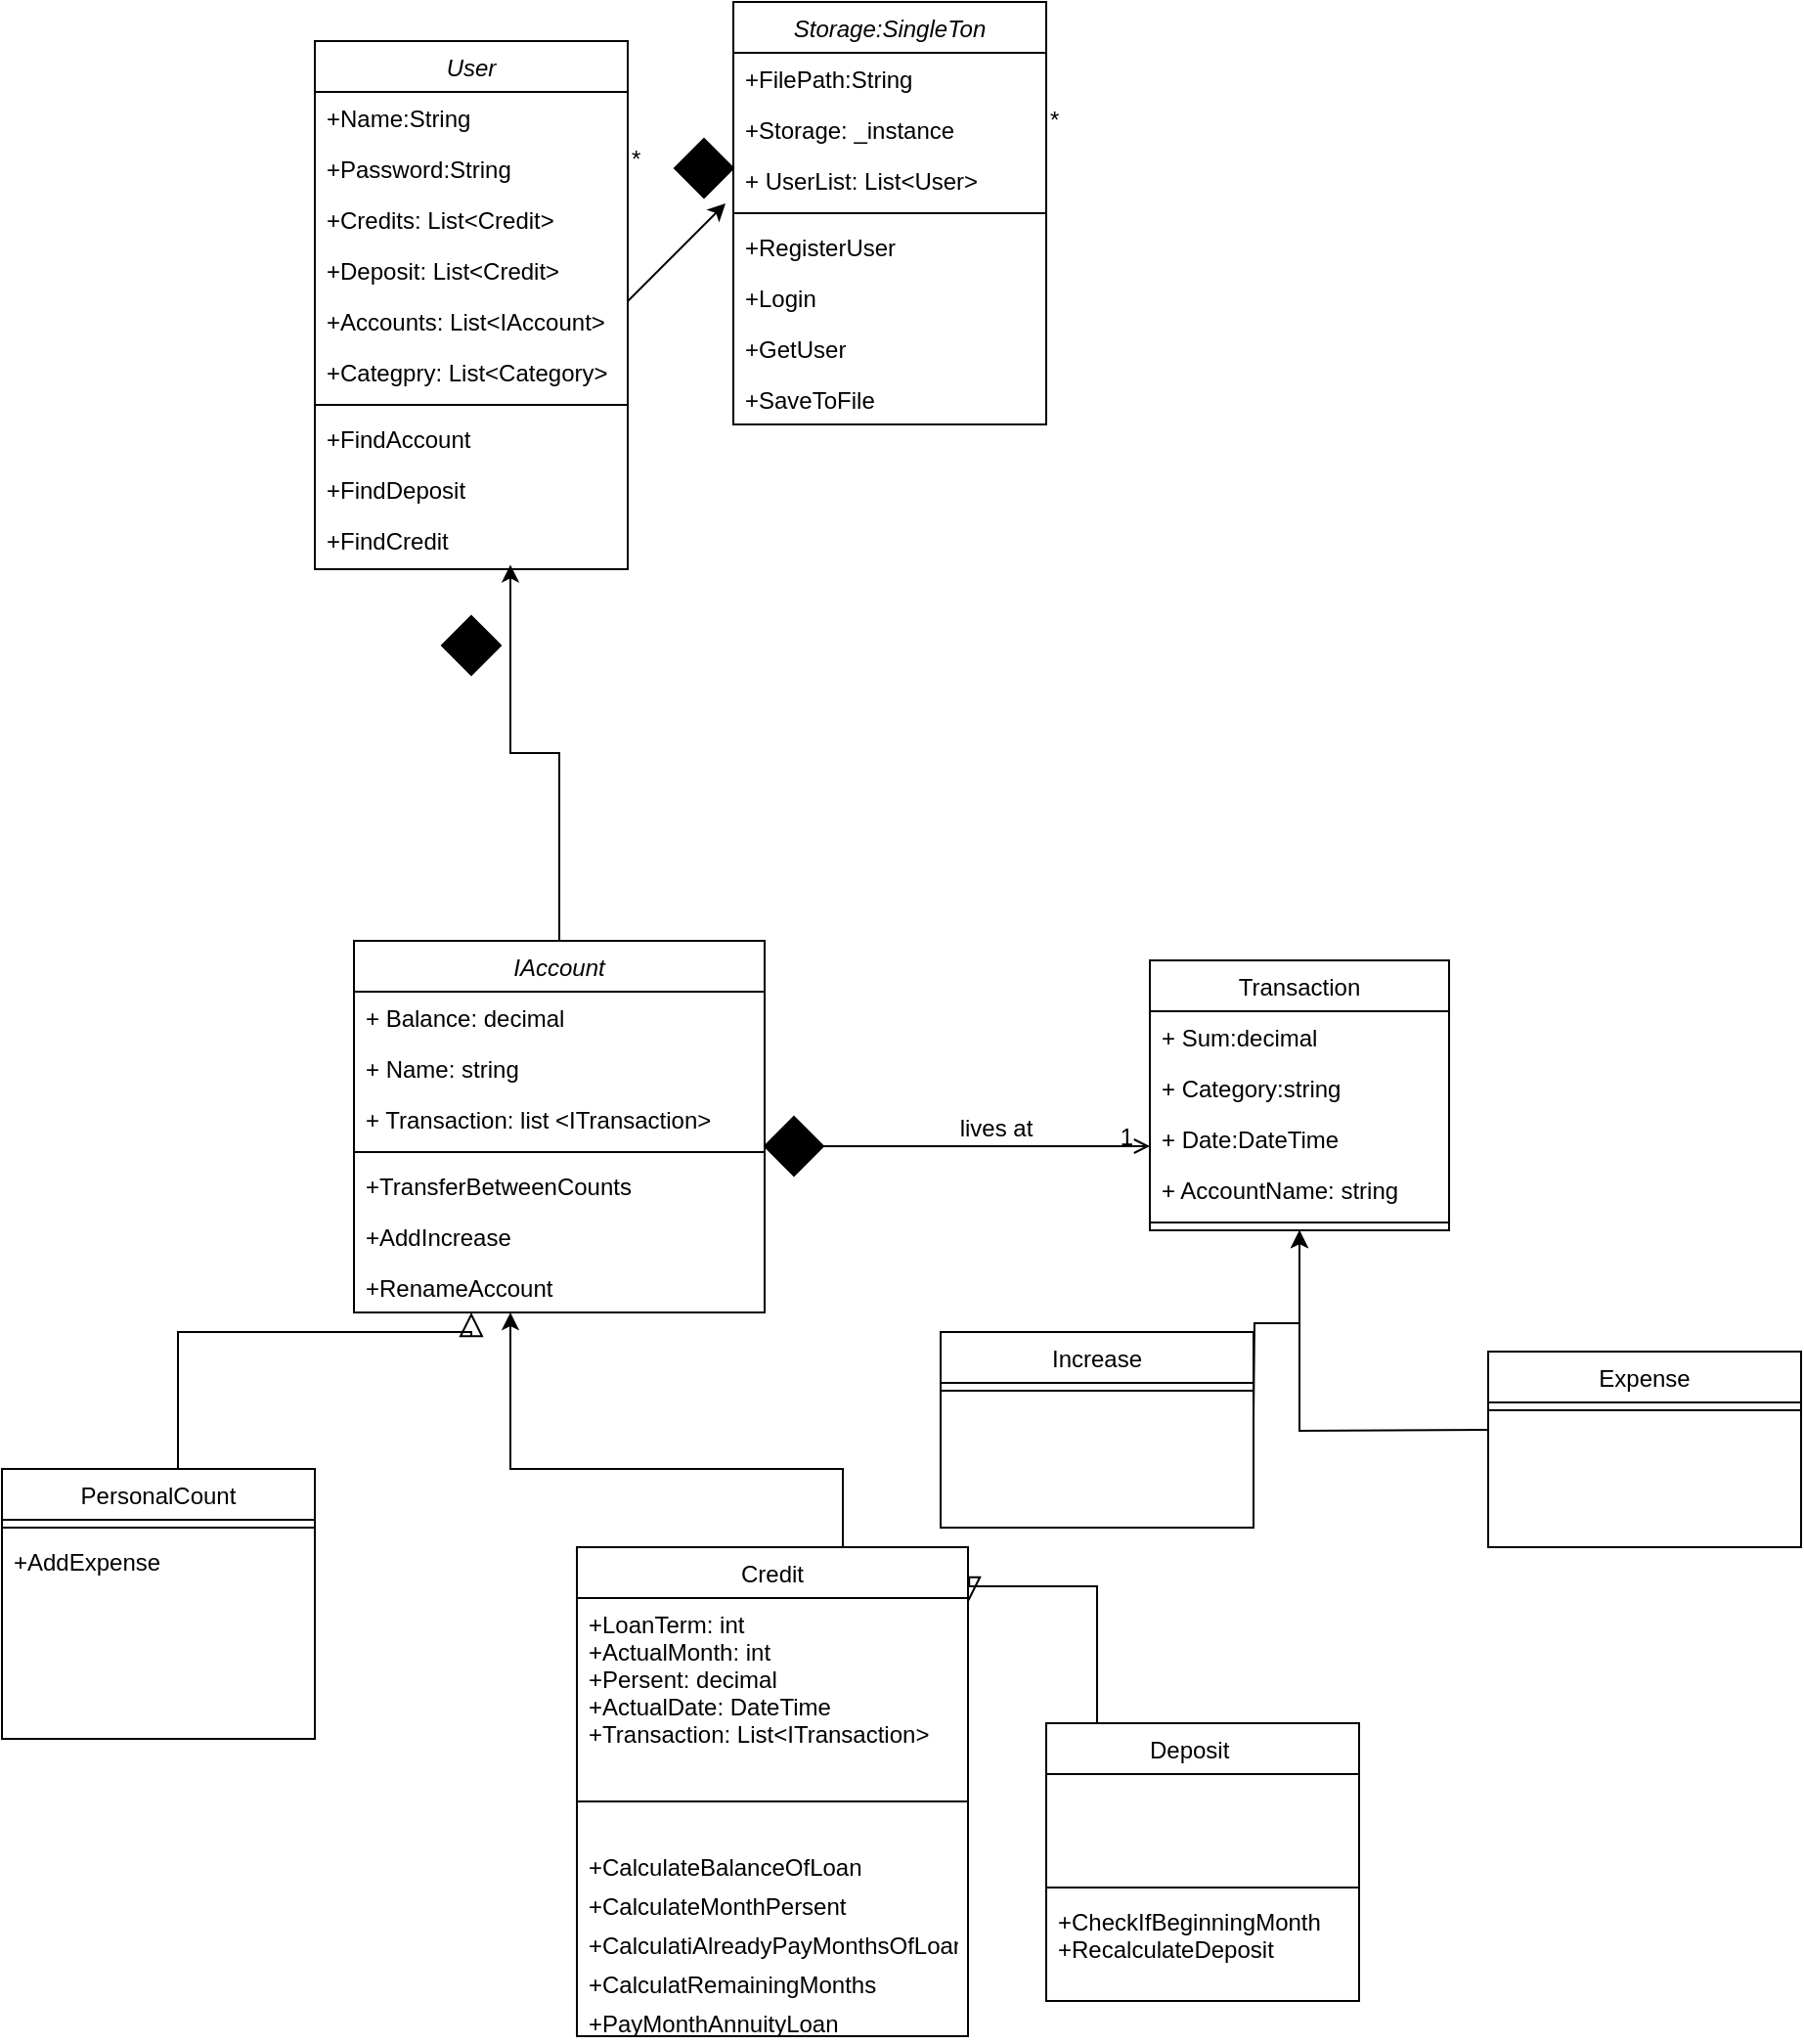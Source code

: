 <mxfile version="15.8.6" type="github">
  <diagram id="C5RBs43oDa-KdzZeNtuy" name="Page-1">
    <mxGraphModel dx="2031" dy="1114" grid="1" gridSize="10" guides="1" tooltips="1" connect="1" arrows="1" fold="1" page="1" pageScale="1" pageWidth="827" pageHeight="1169" math="0" shadow="0">
      <root>
        <mxCell id="WIyWlLk6GJQsqaUBKTNV-0" />
        <mxCell id="WIyWlLk6GJQsqaUBKTNV-1" parent="WIyWlLk6GJQsqaUBKTNV-0" />
        <mxCell id="S9fk13MA4niRic4uEtVh-47" style="edgeStyle=orthogonalEdgeStyle;rounded=0;orthogonalLoop=1;jettySize=auto;html=1;entryX=0.625;entryY=0.989;entryDx=0;entryDy=0;entryPerimeter=0;" parent="WIyWlLk6GJQsqaUBKTNV-1" source="zkfFHV4jXpPFQw0GAbJ--0" target="QGjk9L4PkIn05hBdHvq3-12" edge="1">
          <mxGeometry relative="1" as="geometry">
            <mxPoint x="310" y="290" as="targetPoint" />
            <Array as="points" />
          </mxGeometry>
        </mxCell>
        <mxCell id="zkfFHV4jXpPFQw0GAbJ--0" value="IAccount" style="swimlane;fontStyle=2;align=center;verticalAlign=top;childLayout=stackLayout;horizontal=1;startSize=26;horizontalStack=0;resizeParent=1;resizeLast=0;collapsible=1;marginBottom=0;rounded=0;shadow=0;strokeWidth=1;" parent="WIyWlLk6GJQsqaUBKTNV-1" vertex="1">
          <mxGeometry x="220" y="530" width="210" height="190" as="geometry">
            <mxRectangle x="230" y="140" width="160" height="26" as="alternateBounds" />
          </mxGeometry>
        </mxCell>
        <mxCell id="zkfFHV4jXpPFQw0GAbJ--1" value="+ Balance: decimal" style="text;align=left;verticalAlign=top;spacingLeft=4;spacingRight=4;overflow=hidden;rotatable=0;points=[[0,0.5],[1,0.5]];portConstraint=eastwest;" parent="zkfFHV4jXpPFQw0GAbJ--0" vertex="1">
          <mxGeometry y="26" width="210" height="26" as="geometry" />
        </mxCell>
        <mxCell id="zkfFHV4jXpPFQw0GAbJ--2" value="+ Name: string" style="text;align=left;verticalAlign=top;spacingLeft=4;spacingRight=4;overflow=hidden;rotatable=0;points=[[0,0.5],[1,0.5]];portConstraint=eastwest;rounded=0;shadow=0;html=0;" parent="zkfFHV4jXpPFQw0GAbJ--0" vertex="1">
          <mxGeometry y="52" width="210" height="26" as="geometry" />
        </mxCell>
        <mxCell id="S9fk13MA4niRic4uEtVh-19" value="+ Transaction: list &lt;ITransaction&gt;" style="text;align=left;verticalAlign=top;spacingLeft=4;spacingRight=4;overflow=hidden;rotatable=0;points=[[0,0.5],[1,0.5]];portConstraint=eastwest;rounded=0;shadow=0;html=0;" parent="zkfFHV4jXpPFQw0GAbJ--0" vertex="1">
          <mxGeometry y="78" width="210" height="26" as="geometry" />
        </mxCell>
        <mxCell id="zkfFHV4jXpPFQw0GAbJ--4" value="" style="line;html=1;strokeWidth=1;align=left;verticalAlign=middle;spacingTop=-1;spacingLeft=3;spacingRight=3;rotatable=0;labelPosition=right;points=[];portConstraint=eastwest;" parent="zkfFHV4jXpPFQw0GAbJ--0" vertex="1">
          <mxGeometry y="104" width="210" height="8" as="geometry" />
        </mxCell>
        <mxCell id="S9fk13MA4niRic4uEtVh-51" value="+TransferBetweenCounts" style="text;align=left;verticalAlign=top;spacingLeft=4;spacingRight=4;overflow=hidden;rotatable=0;points=[[0,0.5],[1,0.5]];portConstraint=eastwest;rounded=0;shadow=0;html=0;" parent="zkfFHV4jXpPFQw0GAbJ--0" vertex="1">
          <mxGeometry y="112" width="210" height="26" as="geometry" />
        </mxCell>
        <mxCell id="QGjk9L4PkIn05hBdHvq3-22" value="+AddIncrease" style="text;align=left;verticalAlign=top;spacingLeft=4;spacingRight=4;overflow=hidden;rotatable=0;points=[[0,0.5],[1,0.5]];portConstraint=eastwest;rounded=0;shadow=0;html=0;" vertex="1" parent="zkfFHV4jXpPFQw0GAbJ--0">
          <mxGeometry y="138" width="210" height="26" as="geometry" />
        </mxCell>
        <mxCell id="QGjk9L4PkIn05hBdHvq3-23" value="+RenameAccount" style="text;align=left;verticalAlign=top;spacingLeft=4;spacingRight=4;overflow=hidden;rotatable=0;points=[[0,0.5],[1,0.5]];portConstraint=eastwest;rounded=0;shadow=0;html=0;" vertex="1" parent="zkfFHV4jXpPFQw0GAbJ--0">
          <mxGeometry y="164" width="210" height="26" as="geometry" />
        </mxCell>
        <mxCell id="zkfFHV4jXpPFQw0GAbJ--6" value="PersonalCount" style="swimlane;fontStyle=0;align=center;verticalAlign=top;childLayout=stackLayout;horizontal=1;startSize=26;horizontalStack=0;resizeParent=1;resizeLast=0;collapsible=1;marginBottom=0;rounded=0;shadow=0;strokeWidth=1;" parent="WIyWlLk6GJQsqaUBKTNV-1" vertex="1">
          <mxGeometry x="40" y="800" width="160" height="138" as="geometry">
            <mxRectangle x="130" y="380" width="160" height="26" as="alternateBounds" />
          </mxGeometry>
        </mxCell>
        <mxCell id="zkfFHV4jXpPFQw0GAbJ--9" value="" style="line;html=1;strokeWidth=1;align=left;verticalAlign=middle;spacingTop=-1;spacingLeft=3;spacingRight=3;rotatable=0;labelPosition=right;points=[];portConstraint=eastwest;" parent="zkfFHV4jXpPFQw0GAbJ--6" vertex="1">
          <mxGeometry y="26" width="160" height="8" as="geometry" />
        </mxCell>
        <mxCell id="QGjk9L4PkIn05hBdHvq3-24" value="+AddExpense" style="text;align=left;verticalAlign=top;spacingLeft=4;spacingRight=4;overflow=hidden;rotatable=0;points=[[0,0.5],[1,0.5]];portConstraint=eastwest;rounded=0;shadow=0;html=0;" vertex="1" parent="zkfFHV4jXpPFQw0GAbJ--6">
          <mxGeometry y="34" width="160" height="26" as="geometry" />
        </mxCell>
        <mxCell id="zkfFHV4jXpPFQw0GAbJ--12" value="" style="endArrow=block;endSize=10;endFill=0;shadow=0;strokeWidth=1;rounded=0;edgeStyle=elbowEdgeStyle;elbow=vertical;" parent="WIyWlLk6GJQsqaUBKTNV-1" target="zkfFHV4jXpPFQw0GAbJ--0" edge="1">
          <mxGeometry width="160" relative="1" as="geometry">
            <mxPoint x="130" y="800" as="sourcePoint" />
            <mxPoint x="230" y="643" as="targetPoint" />
            <Array as="points">
              <mxPoint x="280" y="730" />
            </Array>
          </mxGeometry>
        </mxCell>
        <mxCell id="zkfFHV4jXpPFQw0GAbJ--13" value="Deposit    " style="swimlane;fontStyle=0;align=center;verticalAlign=top;childLayout=stackLayout;horizontal=1;startSize=26;horizontalStack=0;resizeParent=1;resizeLast=0;collapsible=1;marginBottom=0;rounded=0;shadow=0;strokeWidth=1;" parent="WIyWlLk6GJQsqaUBKTNV-1" vertex="1">
          <mxGeometry x="574" y="930" width="160" height="142" as="geometry">
            <mxRectangle x="340" y="380" width="170" height="26" as="alternateBounds" />
          </mxGeometry>
        </mxCell>
        <mxCell id="zkfFHV4jXpPFQw0GAbJ--14" value="&#xa;" style="text;align=left;verticalAlign=top;spacingLeft=4;spacingRight=4;overflow=hidden;rotatable=0;points=[[0,0.5],[1,0.5]];portConstraint=eastwest;" parent="zkfFHV4jXpPFQw0GAbJ--13" vertex="1">
          <mxGeometry y="26" width="160" height="54" as="geometry" />
        </mxCell>
        <mxCell id="zkfFHV4jXpPFQw0GAbJ--15" value="" style="line;html=1;strokeWidth=1;align=left;verticalAlign=middle;spacingTop=-1;spacingLeft=3;spacingRight=3;rotatable=0;labelPosition=right;points=[];portConstraint=eastwest;" parent="zkfFHV4jXpPFQw0GAbJ--13" vertex="1">
          <mxGeometry y="80" width="160" height="8" as="geometry" />
        </mxCell>
        <mxCell id="S9fk13MA4niRic4uEtVh-35" value="+CheckIfBeginningMonth&#xa;+RecalculateDeposit&#xa;" style="text;align=left;verticalAlign=top;spacingLeft=4;spacingRight=4;overflow=hidden;rotatable=0;points=[[0,0.5],[1,0.5]];portConstraint=eastwest;" parent="zkfFHV4jXpPFQw0GAbJ--13" vertex="1">
          <mxGeometry y="88" width="160" height="54" as="geometry" />
        </mxCell>
        <mxCell id="zkfFHV4jXpPFQw0GAbJ--16" value="" style="endArrow=block;endSize=10;endFill=0;shadow=0;strokeWidth=1;rounded=0;edgeStyle=elbowEdgeStyle;elbow=vertical;entryX=1.003;entryY=0.11;entryDx=0;entryDy=0;entryPerimeter=0;" parent="WIyWlLk6GJQsqaUBKTNV-1" source="zkfFHV4jXpPFQw0GAbJ--13" target="S9fk13MA4niRic4uEtVh-0" edge="1">
          <mxGeometry width="160" relative="1" as="geometry">
            <mxPoint x="240" y="813" as="sourcePoint" />
            <mxPoint x="560" y="870" as="targetPoint" />
            <Array as="points">
              <mxPoint x="600" y="860" />
            </Array>
          </mxGeometry>
        </mxCell>
        <mxCell id="zkfFHV4jXpPFQw0GAbJ--17" value="Transaction" style="swimlane;fontStyle=0;align=center;verticalAlign=top;childLayout=stackLayout;horizontal=1;startSize=26;horizontalStack=0;resizeParent=1;resizeLast=0;collapsible=1;marginBottom=0;rounded=0;shadow=0;strokeWidth=1;" parent="WIyWlLk6GJQsqaUBKTNV-1" vertex="1">
          <mxGeometry x="627" y="540" width="153" height="138" as="geometry">
            <mxRectangle x="550" y="140" width="160" height="26" as="alternateBounds" />
          </mxGeometry>
        </mxCell>
        <mxCell id="zkfFHV4jXpPFQw0GAbJ--18" value="+ Sum:decimal" style="text;align=left;verticalAlign=top;spacingLeft=4;spacingRight=4;overflow=hidden;rotatable=0;points=[[0,0.5],[1,0.5]];portConstraint=eastwest;" parent="zkfFHV4jXpPFQw0GAbJ--17" vertex="1">
          <mxGeometry y="26" width="153" height="26" as="geometry" />
        </mxCell>
        <mxCell id="S9fk13MA4niRic4uEtVh-12" value="+ Category:string" style="text;align=left;verticalAlign=top;spacingLeft=4;spacingRight=4;overflow=hidden;rotatable=0;points=[[0,0.5],[1,0.5]];portConstraint=eastwest;" parent="zkfFHV4jXpPFQw0GAbJ--17" vertex="1">
          <mxGeometry y="52" width="153" height="26" as="geometry" />
        </mxCell>
        <mxCell id="S9fk13MA4niRic4uEtVh-50" value="+ Date:DateTime" style="text;align=left;verticalAlign=top;spacingLeft=4;spacingRight=4;overflow=hidden;rotatable=0;points=[[0,0.5],[1,0.5]];portConstraint=eastwest;" parent="zkfFHV4jXpPFQw0GAbJ--17" vertex="1">
          <mxGeometry y="78" width="153" height="26" as="geometry" />
        </mxCell>
        <mxCell id="S9fk13MA4niRic4uEtVh-52" value="+ AccountName: string " style="text;align=left;verticalAlign=top;spacingLeft=4;spacingRight=4;overflow=hidden;rotatable=0;points=[[0,0.5],[1,0.5]];portConstraint=eastwest;" parent="zkfFHV4jXpPFQw0GAbJ--17" vertex="1">
          <mxGeometry y="104" width="153" height="26" as="geometry" />
        </mxCell>
        <mxCell id="zkfFHV4jXpPFQw0GAbJ--23" value="" style="line;html=1;strokeWidth=1;align=left;verticalAlign=middle;spacingTop=-1;spacingLeft=3;spacingRight=3;rotatable=0;labelPosition=right;points=[];portConstraint=eastwest;" parent="zkfFHV4jXpPFQw0GAbJ--17" vertex="1">
          <mxGeometry y="130" width="153" height="8" as="geometry" />
        </mxCell>
        <mxCell id="zkfFHV4jXpPFQw0GAbJ--26" value="" style="endArrow=open;shadow=0;strokeWidth=1;rounded=0;endFill=1;edgeStyle=elbowEdgeStyle;elbow=vertical;startArrow=none;" parent="WIyWlLk6GJQsqaUBKTNV-1" source="S9fk13MA4niRic4uEtVh-14" target="zkfFHV4jXpPFQw0GAbJ--17" edge="1">
          <mxGeometry x="0.5" y="41" relative="1" as="geometry">
            <mxPoint x="410" y="632" as="sourcePoint" />
            <mxPoint x="570" y="632" as="targetPoint" />
            <mxPoint x="-40" y="32" as="offset" />
          </mxGeometry>
        </mxCell>
        <mxCell id="zkfFHV4jXpPFQw0GAbJ--28" value="1" style="resizable=0;align=right;verticalAlign=bottom;labelBackgroundColor=none;fontSize=12;" parent="zkfFHV4jXpPFQw0GAbJ--26" connectable="0" vertex="1">
          <mxGeometry x="1" relative="1" as="geometry">
            <mxPoint x="-7" y="4" as="offset" />
          </mxGeometry>
        </mxCell>
        <mxCell id="zkfFHV4jXpPFQw0GAbJ--29" value="lives at" style="text;html=1;resizable=0;points=[];;align=center;verticalAlign=middle;labelBackgroundColor=none;rounded=0;shadow=0;strokeWidth=1;fontSize=12;" parent="zkfFHV4jXpPFQw0GAbJ--26" vertex="1" connectable="0">
          <mxGeometry x="0.5" y="49" relative="1" as="geometry">
            <mxPoint x="-38" y="40" as="offset" />
          </mxGeometry>
        </mxCell>
        <mxCell id="S9fk13MA4niRic4uEtVh-32" style="edgeStyle=orthogonalEdgeStyle;rounded=0;orthogonalLoop=1;jettySize=auto;html=1;" parent="WIyWlLk6GJQsqaUBKTNV-1" source="S9fk13MA4niRic4uEtVh-0" edge="1">
          <mxGeometry relative="1" as="geometry">
            <mxPoint x="300" y="720" as="targetPoint" />
            <Array as="points">
              <mxPoint x="470" y="800" />
              <mxPoint x="300" y="800" />
            </Array>
          </mxGeometry>
        </mxCell>
        <mxCell id="S9fk13MA4niRic4uEtVh-0" value="Credit" style="swimlane;fontStyle=0;align=center;verticalAlign=top;childLayout=stackLayout;horizontal=1;startSize=26;horizontalStack=0;resizeParent=1;resizeLast=0;collapsible=1;marginBottom=0;rounded=0;shadow=0;strokeWidth=1;" parent="WIyWlLk6GJQsqaUBKTNV-1" vertex="1">
          <mxGeometry x="334" y="840" width="200" height="250" as="geometry">
            <mxRectangle x="340" y="380" width="170" height="26" as="alternateBounds" />
          </mxGeometry>
        </mxCell>
        <mxCell id="S9fk13MA4niRic4uEtVh-34" value="+LoanTerm: int&#xa;+ActualMonth: int&#xa;+Persent: decimal&#xa;+ActualDate: DateTime&#xa;+Transaction: List&lt;ITransaction&gt;&#xa;" style="text;align=left;verticalAlign=top;spacingLeft=4;spacingRight=4;overflow=hidden;rotatable=0;points=[[0,0.5],[1,0.5]];portConstraint=eastwest;" parent="S9fk13MA4niRic4uEtVh-0" vertex="1">
          <mxGeometry y="26" width="200" height="84" as="geometry" />
        </mxCell>
        <mxCell id="S9fk13MA4niRic4uEtVh-2" value="" style="line;html=1;strokeWidth=1;align=left;verticalAlign=middle;spacingTop=-1;spacingLeft=3;spacingRight=3;rotatable=0;labelPosition=right;points=[];portConstraint=eastwest;" parent="S9fk13MA4niRic4uEtVh-0" vertex="1">
          <mxGeometry y="110" width="200" height="40" as="geometry" />
        </mxCell>
        <mxCell id="QGjk9L4PkIn05hBdHvq3-26" value="+CalculateBalanceOfLoan" style="text;align=left;verticalAlign=top;spacingLeft=4;spacingRight=4;overflow=hidden;rotatable=0;points=[[0,0.5],[1,0.5]];portConstraint=eastwest;" vertex="1" parent="S9fk13MA4niRic4uEtVh-0">
          <mxGeometry y="150" width="200" height="20" as="geometry" />
        </mxCell>
        <mxCell id="QGjk9L4PkIn05hBdHvq3-27" value="+CalculateMonthPersent" style="text;align=left;verticalAlign=top;spacingLeft=4;spacingRight=4;overflow=hidden;rotatable=0;points=[[0,0.5],[1,0.5]];portConstraint=eastwest;" vertex="1" parent="S9fk13MA4niRic4uEtVh-0">
          <mxGeometry y="170" width="200" height="20" as="geometry" />
        </mxCell>
        <mxCell id="QGjk9L4PkIn05hBdHvq3-28" value="+CalculatiAlreadyPayMonthsOfLoan" style="text;align=left;verticalAlign=top;spacingLeft=4;spacingRight=4;overflow=hidden;rotatable=0;points=[[0,0.5],[1,0.5]];portConstraint=eastwest;" vertex="1" parent="S9fk13MA4niRic4uEtVh-0">
          <mxGeometry y="190" width="200" height="20" as="geometry" />
        </mxCell>
        <mxCell id="QGjk9L4PkIn05hBdHvq3-29" value="+CalculatRemainingMonths" style="text;align=left;verticalAlign=top;spacingLeft=4;spacingRight=4;overflow=hidden;rotatable=0;points=[[0,0.5],[1,0.5]];portConstraint=eastwest;" vertex="1" parent="S9fk13MA4niRic4uEtVh-0">
          <mxGeometry y="210" width="200" height="20" as="geometry" />
        </mxCell>
        <mxCell id="QGjk9L4PkIn05hBdHvq3-30" value="+PayMonthAnnuityLoan&#xa;" style="text;align=left;verticalAlign=top;spacingLeft=4;spacingRight=4;overflow=hidden;rotatable=0;points=[[0,0.5],[1,0.5]];portConstraint=eastwest;" vertex="1" parent="S9fk13MA4niRic4uEtVh-0">
          <mxGeometry y="230" width="200" height="20" as="geometry" />
        </mxCell>
        <mxCell id="S9fk13MA4niRic4uEtVh-9" value="Increase" style="swimlane;fontStyle=0;align=center;verticalAlign=top;childLayout=stackLayout;horizontal=1;startSize=26;horizontalStack=0;resizeParent=1;resizeLast=0;collapsible=1;marginBottom=0;rounded=0;shadow=0;strokeWidth=1;" parent="WIyWlLk6GJQsqaUBKTNV-1" vertex="1">
          <mxGeometry x="520" y="730" width="160" height="100" as="geometry">
            <mxRectangle x="550" y="140" width="160" height="26" as="alternateBounds" />
          </mxGeometry>
        </mxCell>
        <mxCell id="S9fk13MA4niRic4uEtVh-11" value="" style="line;html=1;strokeWidth=1;align=left;verticalAlign=middle;spacingTop=-1;spacingLeft=3;spacingRight=3;rotatable=0;labelPosition=right;points=[];portConstraint=eastwest;" parent="S9fk13MA4niRic4uEtVh-9" vertex="1">
          <mxGeometry y="26" width="160" height="8" as="geometry" />
        </mxCell>
        <mxCell id="S9fk13MA4niRic4uEtVh-14" value="" style="rhombus;whiteSpace=wrap;html=1;strokeColor=#000000;fillColor=#000000;" parent="WIyWlLk6GJQsqaUBKTNV-1" vertex="1">
          <mxGeometry x="430" y="620" width="30" height="30" as="geometry" />
        </mxCell>
        <mxCell id="S9fk13MA4niRic4uEtVh-31" style="edgeStyle=orthogonalEdgeStyle;rounded=0;orthogonalLoop=1;jettySize=auto;html=1;entryX=0.5;entryY=1;entryDx=0;entryDy=0;" parent="WIyWlLk6GJQsqaUBKTNV-1" target="zkfFHV4jXpPFQw0GAbJ--17" edge="1">
          <mxGeometry relative="1" as="geometry">
            <mxPoint x="800" y="780" as="sourcePoint" />
          </mxGeometry>
        </mxCell>
        <mxCell id="S9fk13MA4niRic4uEtVh-22" value="Expense" style="swimlane;fontStyle=0;align=center;verticalAlign=top;childLayout=stackLayout;horizontal=1;startSize=26;horizontalStack=0;resizeParent=1;resizeLast=0;collapsible=1;marginBottom=0;rounded=0;shadow=0;strokeWidth=1;" parent="WIyWlLk6GJQsqaUBKTNV-1" vertex="1">
          <mxGeometry x="800" y="740" width="160" height="100" as="geometry">
            <mxRectangle x="550" y="140" width="160" height="26" as="alternateBounds" />
          </mxGeometry>
        </mxCell>
        <mxCell id="S9fk13MA4niRic4uEtVh-24" value="" style="line;html=1;strokeWidth=1;align=left;verticalAlign=middle;spacingTop=-1;spacingLeft=3;spacingRight=3;rotatable=0;labelPosition=right;points=[];portConstraint=eastwest;" parent="S9fk13MA4niRic4uEtVh-22" vertex="1">
          <mxGeometry y="26" width="160" height="8" as="geometry" />
        </mxCell>
        <mxCell id="S9fk13MA4niRic4uEtVh-30" style="edgeStyle=orthogonalEdgeStyle;rounded=0;orthogonalLoop=1;jettySize=auto;html=1;entryX=0.5;entryY=1;entryDx=0;entryDy=0;" parent="WIyWlLk6GJQsqaUBKTNV-1" target="zkfFHV4jXpPFQw0GAbJ--17" edge="1">
          <mxGeometry relative="1" as="geometry">
            <mxPoint x="680" y="773.059" as="sourcePoint" />
          </mxGeometry>
        </mxCell>
        <mxCell id="S9fk13MA4niRic4uEtVh-38" value="Storage:SingleTon" style="swimlane;fontStyle=2;align=center;verticalAlign=top;childLayout=stackLayout;horizontal=1;startSize=26;horizontalStack=0;resizeParent=1;resizeLast=0;collapsible=1;marginBottom=0;rounded=0;shadow=0;strokeWidth=1;" parent="WIyWlLk6GJQsqaUBKTNV-1" vertex="1">
          <mxGeometry x="414" y="50" width="160" height="216" as="geometry">
            <mxRectangle x="230" y="140" width="160" height="26" as="alternateBounds" />
          </mxGeometry>
        </mxCell>
        <mxCell id="S9fk13MA4niRic4uEtVh-40" value="+FilePath:String" style="text;align=left;verticalAlign=top;spacingLeft=4;spacingRight=4;overflow=hidden;rotatable=0;points=[[0,0.5],[1,0.5]];portConstraint=eastwest;rounded=0;shadow=0;html=0;" parent="S9fk13MA4niRic4uEtVh-38" vertex="1">
          <mxGeometry y="26" width="160" height="26" as="geometry" />
        </mxCell>
        <mxCell id="QGjk9L4PkIn05hBdHvq3-0" value="+Storage: _instance" style="text;align=left;verticalAlign=top;spacingLeft=4;spacingRight=4;overflow=hidden;rotatable=0;points=[[0,0.5],[1,0.5]];portConstraint=eastwest;rounded=0;shadow=0;html=0;" vertex="1" parent="S9fk13MA4niRic4uEtVh-38">
          <mxGeometry y="52" width="160" height="26" as="geometry" />
        </mxCell>
        <mxCell id="S9fk13MA4niRic4uEtVh-41" value="+ UserList: List&lt;User&gt;" style="text;align=left;verticalAlign=top;spacingLeft=4;spacingRight=4;overflow=hidden;rotatable=0;points=[[0,0.5],[1,0.5]];portConstraint=eastwest;rounded=0;shadow=0;html=0;" parent="S9fk13MA4niRic4uEtVh-38" vertex="1">
          <mxGeometry y="78" width="160" height="26" as="geometry" />
        </mxCell>
        <mxCell id="S9fk13MA4niRic4uEtVh-44" value="" style="line;html=1;strokeWidth=1;align=left;verticalAlign=middle;spacingTop=-1;spacingLeft=3;spacingRight=3;rotatable=0;labelPosition=right;points=[];portConstraint=eastwest;" parent="S9fk13MA4niRic4uEtVh-38" vertex="1">
          <mxGeometry y="104" width="160" height="8" as="geometry" />
        </mxCell>
        <mxCell id="S9fk13MA4niRic4uEtVh-49" value="+RegisterUser" style="text;align=left;verticalAlign=top;spacingLeft=4;spacingRight=4;overflow=hidden;rotatable=0;points=[[0,0.5],[1,0.5]];portConstraint=eastwest;rounded=0;shadow=0;html=0;" parent="S9fk13MA4niRic4uEtVh-38" vertex="1">
          <mxGeometry y="112" width="160" height="26" as="geometry" />
        </mxCell>
        <mxCell id="QGjk9L4PkIn05hBdHvq3-1" value="+Login" style="text;align=left;verticalAlign=top;spacingLeft=4;spacingRight=4;overflow=hidden;rotatable=0;points=[[0,0.5],[1,0.5]];portConstraint=eastwest;rounded=0;shadow=0;html=0;" vertex="1" parent="S9fk13MA4niRic4uEtVh-38">
          <mxGeometry y="138" width="160" height="26" as="geometry" />
        </mxCell>
        <mxCell id="QGjk9L4PkIn05hBdHvq3-3" value="+GetUser" style="text;align=left;verticalAlign=top;spacingLeft=4;spacingRight=4;overflow=hidden;rotatable=0;points=[[0,0.5],[1,0.5]];portConstraint=eastwest;rounded=0;shadow=0;html=0;" vertex="1" parent="S9fk13MA4niRic4uEtVh-38">
          <mxGeometry y="164" width="160" height="26" as="geometry" />
        </mxCell>
        <mxCell id="QGjk9L4PkIn05hBdHvq3-2" value="+SaveToFile" style="text;align=left;verticalAlign=top;spacingLeft=4;spacingRight=4;overflow=hidden;rotatable=0;points=[[0,0.5],[1,0.5]];portConstraint=eastwest;rounded=0;shadow=0;html=0;" vertex="1" parent="S9fk13MA4niRic4uEtVh-38">
          <mxGeometry y="190" width="160" height="26" as="geometry" />
        </mxCell>
        <mxCell id="S9fk13MA4niRic4uEtVh-45" value="" style="endArrow=none;shadow=0;strokeWidth=1;rounded=0;endFill=1;edgeStyle=elbowEdgeStyle;elbow=vertical;" parent="WIyWlLk6GJQsqaUBKTNV-1" source="S9fk13MA4niRic4uEtVh-38" edge="1">
          <mxGeometry x="0.5" y="41" relative="1" as="geometry">
            <mxPoint x="574" y="115" as="sourcePoint" />
            <mxPoint x="574" y="115" as="targetPoint" />
            <mxPoint x="-40" y="32" as="offset" />
          </mxGeometry>
        </mxCell>
        <mxCell id="S9fk13MA4niRic4uEtVh-46" value="*" style="resizable=0;align=left;verticalAlign=bottom;labelBackgroundColor=none;fontSize=12;" parent="S9fk13MA4niRic4uEtVh-45" connectable="0" vertex="1">
          <mxGeometry x="-1" relative="1" as="geometry">
            <mxPoint y="4" as="offset" />
          </mxGeometry>
        </mxCell>
        <mxCell id="S9fk13MA4niRic4uEtVh-48" value="" style="rhombus;whiteSpace=wrap;html=1;strokeColor=#000000;fillColor=#000000;" parent="WIyWlLk6GJQsqaUBKTNV-1" vertex="1">
          <mxGeometry x="384" y="120" width="30" height="30" as="geometry" />
        </mxCell>
        <mxCell id="QGjk9L4PkIn05hBdHvq3-4" value="User" style="swimlane;fontStyle=2;align=center;verticalAlign=top;childLayout=stackLayout;horizontal=1;startSize=26;horizontalStack=0;resizeParent=1;resizeLast=0;collapsible=1;marginBottom=0;rounded=0;shadow=0;strokeWidth=1;" vertex="1" parent="WIyWlLk6GJQsqaUBKTNV-1">
          <mxGeometry x="200" y="70" width="160" height="270" as="geometry">
            <mxRectangle x="230" y="140" width="160" height="26" as="alternateBounds" />
          </mxGeometry>
        </mxCell>
        <mxCell id="QGjk9L4PkIn05hBdHvq3-5" value="+Name:String" style="text;align=left;verticalAlign=top;spacingLeft=4;spacingRight=4;overflow=hidden;rotatable=0;points=[[0,0.5],[1,0.5]];portConstraint=eastwest;rounded=0;shadow=0;html=0;" vertex="1" parent="QGjk9L4PkIn05hBdHvq3-4">
          <mxGeometry y="26" width="160" height="26" as="geometry" />
        </mxCell>
        <mxCell id="QGjk9L4PkIn05hBdHvq3-6" value="+Password:String" style="text;align=left;verticalAlign=top;spacingLeft=4;spacingRight=4;overflow=hidden;rotatable=0;points=[[0,0.5],[1,0.5]];portConstraint=eastwest;rounded=0;shadow=0;html=0;" vertex="1" parent="QGjk9L4PkIn05hBdHvq3-4">
          <mxGeometry y="52" width="160" height="26" as="geometry" />
        </mxCell>
        <mxCell id="QGjk9L4PkIn05hBdHvq3-7" value="+Credits: List&lt;Credit&gt;" style="text;align=left;verticalAlign=top;spacingLeft=4;spacingRight=4;overflow=hidden;rotatable=0;points=[[0,0.5],[1,0.5]];portConstraint=eastwest;rounded=0;shadow=0;html=0;" vertex="1" parent="QGjk9L4PkIn05hBdHvq3-4">
          <mxGeometry y="78" width="160" height="26" as="geometry" />
        </mxCell>
        <mxCell id="QGjk9L4PkIn05hBdHvq3-18" value="+Deposit: List&lt;Credit&gt;" style="text;align=left;verticalAlign=top;spacingLeft=4;spacingRight=4;overflow=hidden;rotatable=0;points=[[0,0.5],[1,0.5]];portConstraint=eastwest;rounded=0;shadow=0;html=0;" vertex="1" parent="QGjk9L4PkIn05hBdHvq3-4">
          <mxGeometry y="104" width="160" height="26" as="geometry" />
        </mxCell>
        <mxCell id="QGjk9L4PkIn05hBdHvq3-19" value="+Accounts: List&lt;IAccount&gt;" style="text;align=left;verticalAlign=top;spacingLeft=4;spacingRight=4;overflow=hidden;rotatable=0;points=[[0,0.5],[1,0.5]];portConstraint=eastwest;rounded=0;shadow=0;html=0;" vertex="1" parent="QGjk9L4PkIn05hBdHvq3-4">
          <mxGeometry y="130" width="160" height="26" as="geometry" />
        </mxCell>
        <mxCell id="QGjk9L4PkIn05hBdHvq3-20" value="+Categpry: List&lt;Category&gt;" style="text;align=left;verticalAlign=top;spacingLeft=4;spacingRight=4;overflow=hidden;rotatable=0;points=[[0,0.5],[1,0.5]];portConstraint=eastwest;rounded=0;shadow=0;html=0;" vertex="1" parent="QGjk9L4PkIn05hBdHvq3-4">
          <mxGeometry y="156" width="160" height="26" as="geometry" />
        </mxCell>
        <mxCell id="QGjk9L4PkIn05hBdHvq3-8" value="" style="line;html=1;strokeWidth=1;align=left;verticalAlign=middle;spacingTop=-1;spacingLeft=3;spacingRight=3;rotatable=0;labelPosition=right;points=[];portConstraint=eastwest;" vertex="1" parent="QGjk9L4PkIn05hBdHvq3-4">
          <mxGeometry y="182" width="160" height="8" as="geometry" />
        </mxCell>
        <mxCell id="QGjk9L4PkIn05hBdHvq3-11" value="+FindAccount" style="text;align=left;verticalAlign=top;spacingLeft=4;spacingRight=4;overflow=hidden;rotatable=0;points=[[0,0.5],[1,0.5]];portConstraint=eastwest;rounded=0;shadow=0;html=0;" vertex="1" parent="QGjk9L4PkIn05hBdHvq3-4">
          <mxGeometry y="190" width="160" height="26" as="geometry" />
        </mxCell>
        <mxCell id="QGjk9L4PkIn05hBdHvq3-21" value="+FindDeposit" style="text;align=left;verticalAlign=top;spacingLeft=4;spacingRight=4;overflow=hidden;rotatable=0;points=[[0,0.5],[1,0.5]];portConstraint=eastwest;rounded=0;shadow=0;html=0;" vertex="1" parent="QGjk9L4PkIn05hBdHvq3-4">
          <mxGeometry y="216" width="160" height="26" as="geometry" />
        </mxCell>
        <mxCell id="QGjk9L4PkIn05hBdHvq3-12" value="+FindCredit" style="text;align=left;verticalAlign=top;spacingLeft=4;spacingRight=4;overflow=hidden;rotatable=0;points=[[0,0.5],[1,0.5]];portConstraint=eastwest;rounded=0;shadow=0;html=0;" vertex="1" parent="QGjk9L4PkIn05hBdHvq3-4">
          <mxGeometry y="242" width="160" height="26" as="geometry" />
        </mxCell>
        <mxCell id="QGjk9L4PkIn05hBdHvq3-13" value="" style="endArrow=none;shadow=0;strokeWidth=1;rounded=0;endFill=1;edgeStyle=elbowEdgeStyle;elbow=vertical;" edge="1" parent="WIyWlLk6GJQsqaUBKTNV-1" source="QGjk9L4PkIn05hBdHvq3-4">
          <mxGeometry x="0.5" y="41" relative="1" as="geometry">
            <mxPoint x="360" y="135" as="sourcePoint" />
            <mxPoint x="360" y="135" as="targetPoint" />
            <mxPoint x="-40" y="32" as="offset" />
          </mxGeometry>
        </mxCell>
        <mxCell id="QGjk9L4PkIn05hBdHvq3-14" value="*" style="resizable=0;align=left;verticalAlign=bottom;labelBackgroundColor=none;fontSize=12;" connectable="0" vertex="1" parent="QGjk9L4PkIn05hBdHvq3-13">
          <mxGeometry x="-1" relative="1" as="geometry">
            <mxPoint y="4" as="offset" />
          </mxGeometry>
        </mxCell>
        <mxCell id="QGjk9L4PkIn05hBdHvq3-16" value="" style="endArrow=classic;html=1;rounded=0;" edge="1" parent="WIyWlLk6GJQsqaUBKTNV-1">
          <mxGeometry width="50" height="50" relative="1" as="geometry">
            <mxPoint x="360" y="203" as="sourcePoint" />
            <mxPoint x="410" y="153" as="targetPoint" />
          </mxGeometry>
        </mxCell>
        <mxCell id="QGjk9L4PkIn05hBdHvq3-17" value="" style="rhombus;whiteSpace=wrap;html=1;strokeColor=#000000;fillColor=#000000;" vertex="1" parent="WIyWlLk6GJQsqaUBKTNV-1">
          <mxGeometry x="265" y="364" width="30" height="30" as="geometry" />
        </mxCell>
      </root>
    </mxGraphModel>
  </diagram>
</mxfile>
